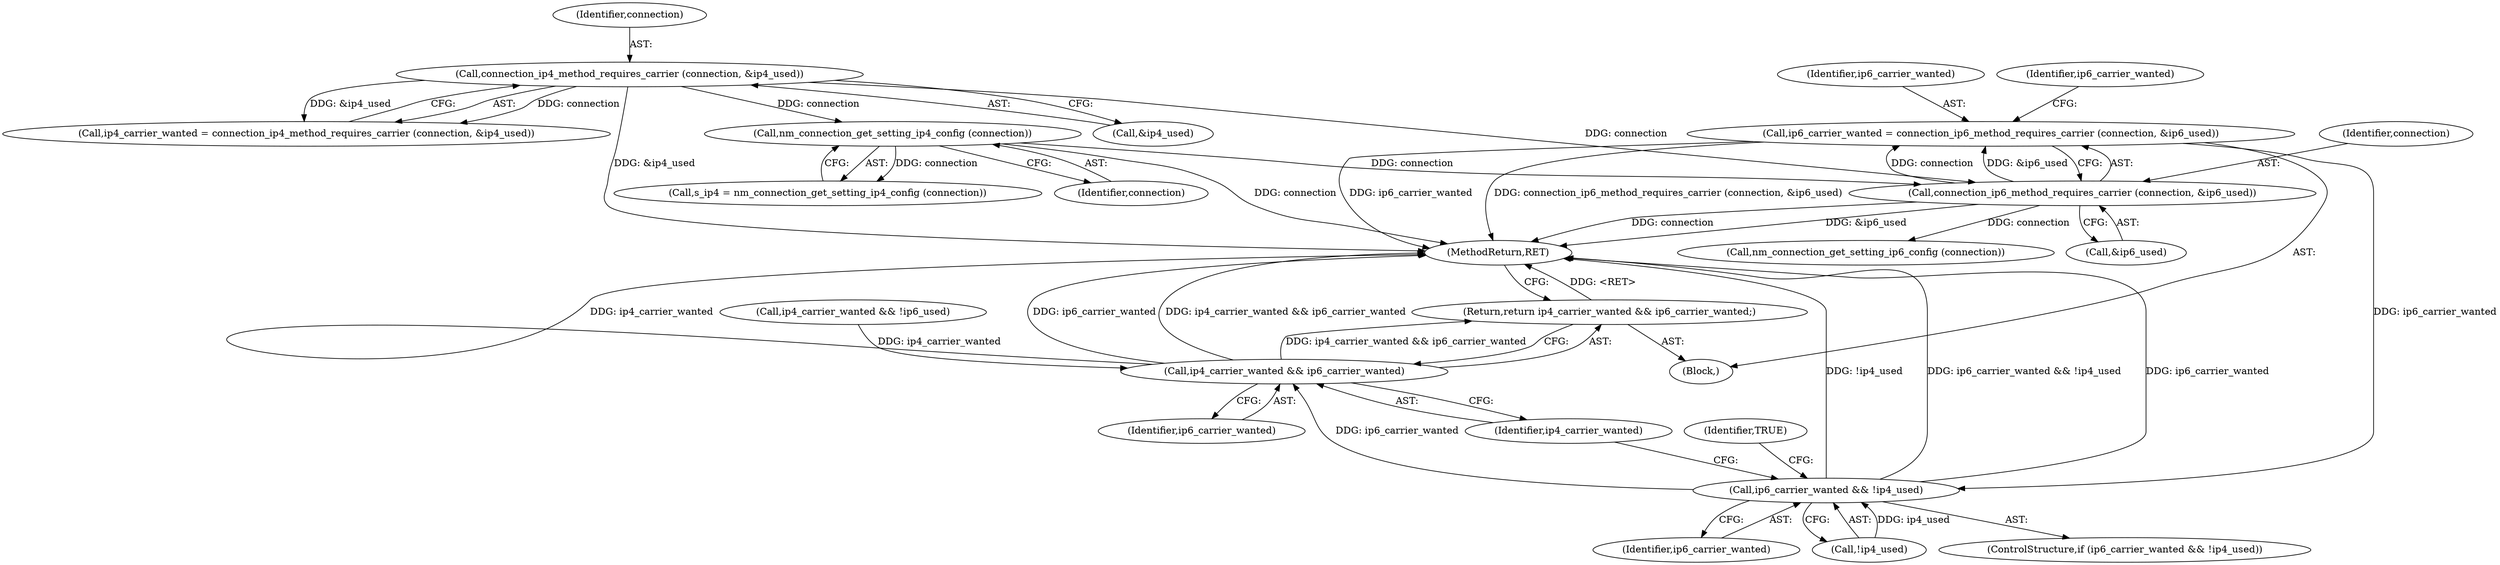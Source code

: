 digraph "0_NetworkManager_d5fc88e573fa58b93034b04d35a2454f5d28cad9@API" {
"1005629" [label="(Call,ip6_carrier_wanted = connection_ip6_method_requires_carrier (connection, &ip6_used))"];
"1005631" [label="(Call,connection_ip6_method_requires_carrier (connection, &ip6_used))"];
"1005619" [label="(Call,nm_connection_get_setting_ip4_config (connection))"];
"1005610" [label="(Call,connection_ip4_method_requires_carrier (connection, &ip4_used))"];
"1005658" [label="(Call,ip6_carrier_wanted && !ip4_used)"];
"1005665" [label="(Call,ip4_carrier_wanted && ip6_carrier_wanted)"];
"1005664" [label="(Return,return ip4_carrier_wanted && ip6_carrier_wanted;)"];
"1005630" [label="(Identifier,ip6_carrier_wanted)"];
"1005640" [label="(Call,nm_connection_get_setting_ip6_config (connection))"];
"1005633" [label="(Call,&ip6_used)"];
"1005665" [label="(Call,ip4_carrier_wanted && ip6_carrier_wanted)"];
"1005610" [label="(Call,connection_ip4_method_requires_carrier (connection, &ip4_used))"];
"1005620" [label="(Identifier,connection)"];
"1005617" [label="(Call,s_ip4 = nm_connection_get_setting_ip4_config (connection))"];
"1005611" [label="(Identifier,connection)"];
"1005663" [label="(Identifier,TRUE)"];
"1005651" [label="(Call,ip4_carrier_wanted && !ip6_used)"];
"1005636" [label="(Identifier,ip6_carrier_wanted)"];
"1005629" [label="(Call,ip6_carrier_wanted = connection_ip6_method_requires_carrier (connection, &ip6_used))"];
"1005612" [label="(Call,&ip4_used)"];
"1005659" [label="(Identifier,ip6_carrier_wanted)"];
"1005632" [label="(Identifier,connection)"];
"1005664" [label="(Return,return ip4_carrier_wanted && ip6_carrier_wanted;)"];
"1005608" [label="(Call,ip4_carrier_wanted = connection_ip4_method_requires_carrier (connection, &ip4_used))"];
"1005667" [label="(Identifier,ip6_carrier_wanted)"];
"1005595" [label="(Block,)"];
"1005660" [label="(Call,!ip4_used)"];
"1005619" [label="(Call,nm_connection_get_setting_ip4_config (connection))"];
"1005666" [label="(Identifier,ip4_carrier_wanted)"];
"1007368" [label="(MethodReturn,RET)"];
"1005658" [label="(Call,ip6_carrier_wanted && !ip4_used)"];
"1005631" [label="(Call,connection_ip6_method_requires_carrier (connection, &ip6_used))"];
"1005657" [label="(ControlStructure,if (ip6_carrier_wanted && !ip4_used))"];
"1005629" -> "1005595"  [label="AST: "];
"1005629" -> "1005631"  [label="CFG: "];
"1005630" -> "1005629"  [label="AST: "];
"1005631" -> "1005629"  [label="AST: "];
"1005636" -> "1005629"  [label="CFG: "];
"1005629" -> "1007368"  [label="DDG: ip6_carrier_wanted"];
"1005629" -> "1007368"  [label="DDG: connection_ip6_method_requires_carrier (connection, &ip6_used)"];
"1005631" -> "1005629"  [label="DDG: connection"];
"1005631" -> "1005629"  [label="DDG: &ip6_used"];
"1005629" -> "1005658"  [label="DDG: ip6_carrier_wanted"];
"1005631" -> "1005633"  [label="CFG: "];
"1005632" -> "1005631"  [label="AST: "];
"1005633" -> "1005631"  [label="AST: "];
"1005631" -> "1007368"  [label="DDG: connection"];
"1005631" -> "1007368"  [label="DDG: &ip6_used"];
"1005619" -> "1005631"  [label="DDG: connection"];
"1005610" -> "1005631"  [label="DDG: connection"];
"1005631" -> "1005640"  [label="DDG: connection"];
"1005619" -> "1005617"  [label="AST: "];
"1005619" -> "1005620"  [label="CFG: "];
"1005620" -> "1005619"  [label="AST: "];
"1005617" -> "1005619"  [label="CFG: "];
"1005619" -> "1007368"  [label="DDG: connection"];
"1005619" -> "1005617"  [label="DDG: connection"];
"1005610" -> "1005619"  [label="DDG: connection"];
"1005610" -> "1005608"  [label="AST: "];
"1005610" -> "1005612"  [label="CFG: "];
"1005611" -> "1005610"  [label="AST: "];
"1005612" -> "1005610"  [label="AST: "];
"1005608" -> "1005610"  [label="CFG: "];
"1005610" -> "1007368"  [label="DDG: &ip4_used"];
"1005610" -> "1005608"  [label="DDG: connection"];
"1005610" -> "1005608"  [label="DDG: &ip4_used"];
"1005658" -> "1005657"  [label="AST: "];
"1005658" -> "1005659"  [label="CFG: "];
"1005658" -> "1005660"  [label="CFG: "];
"1005659" -> "1005658"  [label="AST: "];
"1005660" -> "1005658"  [label="AST: "];
"1005663" -> "1005658"  [label="CFG: "];
"1005666" -> "1005658"  [label="CFG: "];
"1005658" -> "1007368"  [label="DDG: !ip4_used"];
"1005658" -> "1007368"  [label="DDG: ip6_carrier_wanted && !ip4_used"];
"1005658" -> "1007368"  [label="DDG: ip6_carrier_wanted"];
"1005660" -> "1005658"  [label="DDG: ip4_used"];
"1005658" -> "1005665"  [label="DDG: ip6_carrier_wanted"];
"1005665" -> "1005664"  [label="AST: "];
"1005665" -> "1005666"  [label="CFG: "];
"1005665" -> "1005667"  [label="CFG: "];
"1005666" -> "1005665"  [label="AST: "];
"1005667" -> "1005665"  [label="AST: "];
"1005664" -> "1005665"  [label="CFG: "];
"1005665" -> "1007368"  [label="DDG: ip4_carrier_wanted && ip6_carrier_wanted"];
"1005665" -> "1007368"  [label="DDG: ip4_carrier_wanted"];
"1005665" -> "1007368"  [label="DDG: ip6_carrier_wanted"];
"1005665" -> "1005664"  [label="DDG: ip4_carrier_wanted && ip6_carrier_wanted"];
"1005651" -> "1005665"  [label="DDG: ip4_carrier_wanted"];
"1005664" -> "1005595"  [label="AST: "];
"1007368" -> "1005664"  [label="CFG: "];
"1005664" -> "1007368"  [label="DDG: <RET>"];
}
